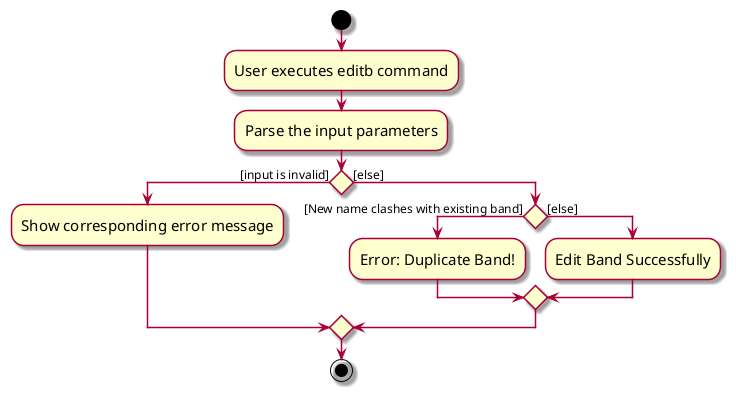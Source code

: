 @startuml
skin rose
skinparam ActivityFontSize 15
skinparam ArrowFontSize 12
skinparam defaultTextAlignment center

start
:User executes editb command;
:Parse the input parameters;

'Since the beta syntax does not support placing the condition outside the
'diamond we place it as the true branch instead.

if () then ([input is invalid])
    :Show corresponding error message;
else ([else])
    if () then ([New name clashes with existing band])
        :Error: Duplicate Band!;

    else ([else])
        :Edit Band Successfully;
    endif

endif

stop
@enduml